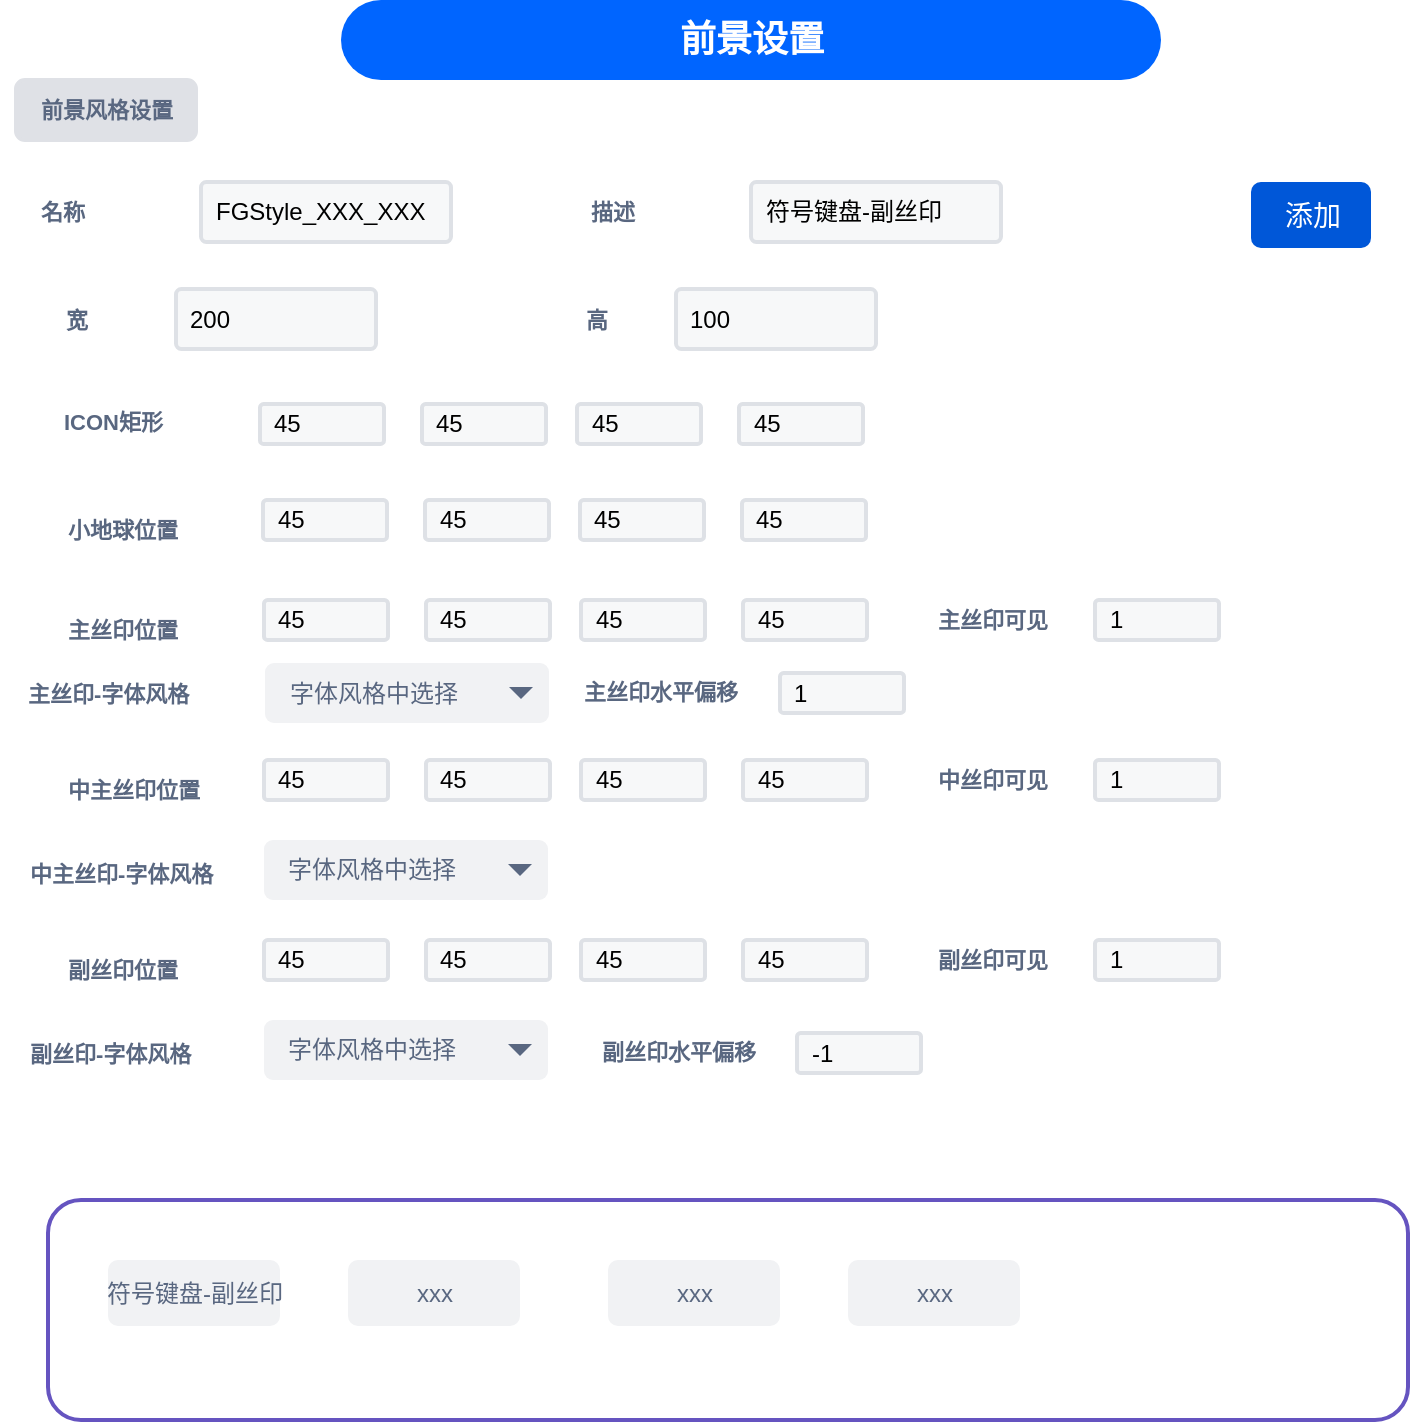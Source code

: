 <mxfile version="12.3.5" type="github" pages="1">
  <diagram id="F2t0CvAlyX9msotLTjHV" name="第 1 页">
    <mxGraphModel dx="1038" dy="572" grid="1" gridSize="10" guides="1" tooltips="1" connect="1" arrows="1" fold="1" page="1" pageScale="1" pageWidth="2339" pageHeight="3300" math="0" shadow="0">
      <root>
        <mxCell id="0"/>
        <mxCell id="1" parent="0"/>
        <mxCell id="jyvKhXXE0eLRTPu1VaxT-2" value="名称" style="fillColor=none;strokeColor=none;html=1;fontSize=11;fontStyle=0;align=center;fontColor=#596780;fontStyle=1;fontSize=11;labelPosition=center;verticalLabelPosition=middle;verticalAlign=middle;" parent="1" vertex="1">
          <mxGeometry x="56.5" y="106" width="60" height="20" as="geometry"/>
        </mxCell>
        <mxCell id="jyvKhXXE0eLRTPu1VaxT-3" value="FGStyle_XXX_XXX" style="rounded=1;arcSize=9;fillColor=#F7F8F9;align=left;spacingLeft=5;strokeColor=#DEE1E6;html=1;strokeWidth=2;fontSize=12" parent="1" vertex="1">
          <mxGeometry x="156.5" y="101" width="125" height="30" as="geometry"/>
        </mxCell>
        <mxCell id="jyvKhXXE0eLRTPu1VaxT-10" value="描述" style="fillColor=none;strokeColor=none;html=1;fontSize=11;fontStyle=0;align=center;fontColor=#596780;fontStyle=1;fontSize=11;labelPosition=center;verticalLabelPosition=middle;verticalAlign=middle;" parent="1" vertex="1">
          <mxGeometry x="331.5" y="106" width="60" height="20" as="geometry"/>
        </mxCell>
        <mxCell id="jyvKhXXE0eLRTPu1VaxT-11" value="符号键盘-副丝印" style="rounded=1;arcSize=9;fillColor=#F7F8F9;align=left;spacingLeft=5;strokeColor=#DEE1E6;html=1;strokeWidth=2;fontSize=12" parent="1" vertex="1">
          <mxGeometry x="431.5" y="101" width="125" height="30" as="geometry"/>
        </mxCell>
        <mxCell id="jyvKhXXE0eLRTPu1VaxT-16" value="添加" style="rounded=1;fillColor=#0057D8;strokeColor=none;fontColor=#ffffff;align=center;verticalAlign=middle;fontStyle=0;fontSize=14;html=1;shadow=0;dashed=0" parent="1" vertex="1">
          <mxGeometry x="681.5" y="101" width="60" height="33" as="geometry"/>
        </mxCell>
        <mxCell id="jyvKhXXE0eLRTPu1VaxT-18" value="" style="dashed=0;html=1;rounded=1;strokeColor=#6554C0;fontSize=12;align=center;fontStyle=1;strokeWidth=2;fontColor=#6554C0" parent="1" vertex="1">
          <mxGeometry x="80" y="610" width="680" height="110" as="geometry"/>
        </mxCell>
        <mxCell id="jyvKhXXE0eLRTPu1VaxT-24" value="符号键盘-副丝印" style="rounded=1;fillColor=#F1F2F4;strokeColor=none;html=1;fontColor=#596780;align=center;verticalAlign=middle;fontStyle=0;fontSize=12" parent="1" vertex="1">
          <mxGeometry x="110" y="640" width="86" height="33" as="geometry"/>
        </mxCell>
        <mxCell id="jyvKhXXE0eLRTPu1VaxT-25" value="xxx" style="rounded=1;fillColor=#F1F2F4;strokeColor=none;html=1;fontColor=#596780;align=center;verticalAlign=middle;fontStyle=0;fontSize=12" parent="1" vertex="1">
          <mxGeometry x="480" y="640" width="86" height="33" as="geometry"/>
        </mxCell>
        <mxCell id="jyvKhXXE0eLRTPu1VaxT-26" value="xxx" style="rounded=1;fillColor=#F1F2F4;strokeColor=none;html=1;fontColor=#596780;align=center;verticalAlign=middle;fontStyle=0;fontSize=12" parent="1" vertex="1">
          <mxGeometry x="360" y="640" width="86" height="33" as="geometry"/>
        </mxCell>
        <mxCell id="jyvKhXXE0eLRTPu1VaxT-27" value="xxx" style="rounded=1;fillColor=#F1F2F4;strokeColor=none;html=1;fontColor=#596780;align=center;verticalAlign=middle;fontStyle=0;fontSize=12" parent="1" vertex="1">
          <mxGeometry x="230" y="640" width="86" height="33" as="geometry"/>
        </mxCell>
        <mxCell id="jyvKhXXE0eLRTPu1VaxT-30" value="&lt;span style=&quot;color: rgb(89 , 103 , 128) ; font-size: 11px ; text-align: left&quot;&gt;前景风格设置&lt;/span&gt;" style="dashed=0;html=1;rounded=1;fillColor=#DFE1E6;strokeColor=#DFE1E6;fontSize=12;align=center;fontStyle=1;strokeWidth=2;fontColor=#42526E" parent="1" vertex="1">
          <mxGeometry x="64" y="50" width="90" height="30" as="geometry"/>
        </mxCell>
        <mxCell id="jyvKhXXE0eLRTPu1VaxT-31" value="ICON矩形" style="fillColor=none;strokeColor=none;html=1;fontSize=11;fontStyle=0;align=left;fontColor=#596780;fontStyle=1;fontSize=11" parent="1" vertex="1">
          <mxGeometry x="86" y="211" width="60" height="20" as="geometry"/>
        </mxCell>
        <mxCell id="jyvKhXXE0eLRTPu1VaxT-32" value="45" style="rounded=1;arcSize=9;fillColor=#F7F8F9;align=left;spacingLeft=5;strokeColor=#DEE1E6;html=1;strokeWidth=2;fontSize=12" parent="1" vertex="1">
          <mxGeometry x="186" y="212" width="62" height="20" as="geometry"/>
        </mxCell>
        <mxCell id="jyvKhXXE0eLRTPu1VaxT-37" value="45" style="rounded=1;arcSize=9;fillColor=#F7F8F9;align=left;spacingLeft=5;strokeColor=#DEE1E6;html=1;strokeWidth=2;fontSize=12" parent="1" vertex="1">
          <mxGeometry x="267" y="212" width="62" height="20" as="geometry"/>
        </mxCell>
        <mxCell id="jyvKhXXE0eLRTPu1VaxT-40" value="45" style="rounded=1;arcSize=9;fillColor=#F7F8F9;align=left;spacingLeft=5;strokeColor=#DEE1E6;html=1;strokeWidth=2;fontSize=12" parent="1" vertex="1">
          <mxGeometry x="344.5" y="212" width="62" height="20" as="geometry"/>
        </mxCell>
        <mxCell id="jyvKhXXE0eLRTPu1VaxT-41" value="45" style="rounded=1;arcSize=9;fillColor=#F7F8F9;align=left;spacingLeft=5;strokeColor=#DEE1E6;html=1;strokeWidth=2;fontSize=12" parent="1" vertex="1">
          <mxGeometry x="425.5" y="212" width="62" height="20" as="geometry"/>
        </mxCell>
        <mxCell id="jyvKhXXE0eLRTPu1VaxT-42" value="小地球位置" style="fillColor=none;strokeColor=none;html=1;fontSize=11;fontStyle=0;align=left;fontColor=#596780;fontStyle=1;fontSize=11" parent="1" vertex="1">
          <mxGeometry x="87.5" y="265" width="60" height="20" as="geometry"/>
        </mxCell>
        <mxCell id="jyvKhXXE0eLRTPu1VaxT-43" value="45" style="rounded=1;arcSize=9;fillColor=#F7F8F9;align=left;spacingLeft=5;strokeColor=#DEE1E6;html=1;strokeWidth=2;fontSize=12" parent="1" vertex="1">
          <mxGeometry x="187.5" y="260" width="62" height="20" as="geometry"/>
        </mxCell>
        <mxCell id="jyvKhXXE0eLRTPu1VaxT-44" value="45" style="rounded=1;arcSize=9;fillColor=#F7F8F9;align=left;spacingLeft=5;strokeColor=#DEE1E6;html=1;strokeWidth=2;fontSize=12" parent="1" vertex="1">
          <mxGeometry x="268.5" y="260" width="62" height="20" as="geometry"/>
        </mxCell>
        <mxCell id="jyvKhXXE0eLRTPu1VaxT-45" value="45" style="rounded=1;arcSize=9;fillColor=#F7F8F9;align=left;spacingLeft=5;strokeColor=#DEE1E6;html=1;strokeWidth=2;fontSize=12" parent="1" vertex="1">
          <mxGeometry x="346" y="260" width="62" height="20" as="geometry"/>
        </mxCell>
        <mxCell id="jyvKhXXE0eLRTPu1VaxT-46" value="45" style="rounded=1;arcSize=9;fillColor=#F7F8F9;align=left;spacingLeft=5;strokeColor=#DEE1E6;html=1;strokeWidth=2;fontSize=12" parent="1" vertex="1">
          <mxGeometry x="427" y="260" width="62" height="20" as="geometry"/>
        </mxCell>
        <mxCell id="jyvKhXXE0eLRTPu1VaxT-47" value="主丝印位置" style="fillColor=none;strokeColor=none;html=1;fontSize=11;fontStyle=0;align=left;fontColor=#596780;fontStyle=1;fontSize=11" parent="1" vertex="1">
          <mxGeometry x="88" y="315" width="60" height="20" as="geometry"/>
        </mxCell>
        <mxCell id="jyvKhXXE0eLRTPu1VaxT-48" value="45" style="rounded=1;arcSize=9;fillColor=#F7F8F9;align=left;spacingLeft=5;strokeColor=#DEE1E6;html=1;strokeWidth=2;fontSize=12" parent="1" vertex="1">
          <mxGeometry x="188" y="310" width="62" height="20" as="geometry"/>
        </mxCell>
        <mxCell id="jyvKhXXE0eLRTPu1VaxT-49" value="45" style="rounded=1;arcSize=9;fillColor=#F7F8F9;align=left;spacingLeft=5;strokeColor=#DEE1E6;html=1;strokeWidth=2;fontSize=12" parent="1" vertex="1">
          <mxGeometry x="269" y="310" width="62" height="20" as="geometry"/>
        </mxCell>
        <mxCell id="jyvKhXXE0eLRTPu1VaxT-50" value="45" style="rounded=1;arcSize=9;fillColor=#F7F8F9;align=left;spacingLeft=5;strokeColor=#DEE1E6;html=1;strokeWidth=2;fontSize=12" parent="1" vertex="1">
          <mxGeometry x="346.5" y="310" width="62" height="20" as="geometry"/>
        </mxCell>
        <mxCell id="jyvKhXXE0eLRTPu1VaxT-51" value="45" style="rounded=1;arcSize=9;fillColor=#F7F8F9;align=left;spacingLeft=5;strokeColor=#DEE1E6;html=1;strokeWidth=2;fontSize=12" parent="1" vertex="1">
          <mxGeometry x="427.5" y="310" width="62" height="20" as="geometry"/>
        </mxCell>
        <mxCell id="jyvKhXXE0eLRTPu1VaxT-52" value="主丝印-字体风格" style="fillColor=none;strokeColor=none;html=1;fontSize=11;fontStyle=0;align=left;fontColor=#596780;fontStyle=1;fontSize=11" parent="1" vertex="1">
          <mxGeometry x="68" y="346.5" width="93" height="20" as="geometry"/>
        </mxCell>
        <mxCell id="jyvKhXXE0eLRTPu1VaxT-55" value="中主丝印位置" style="fillColor=none;strokeColor=none;html=1;fontSize=11;fontStyle=0;align=left;fontColor=#596780;fontStyle=1;fontSize=11" parent="1" vertex="1">
          <mxGeometry x="88" y="395" width="60" height="20" as="geometry"/>
        </mxCell>
        <mxCell id="jyvKhXXE0eLRTPu1VaxT-56" value="45" style="rounded=1;arcSize=9;fillColor=#F7F8F9;align=left;spacingLeft=5;strokeColor=#DEE1E6;html=1;strokeWidth=2;fontSize=12" parent="1" vertex="1">
          <mxGeometry x="188" y="390" width="62" height="20" as="geometry"/>
        </mxCell>
        <mxCell id="jyvKhXXE0eLRTPu1VaxT-57" value="45" style="rounded=1;arcSize=9;fillColor=#F7F8F9;align=left;spacingLeft=5;strokeColor=#DEE1E6;html=1;strokeWidth=2;fontSize=12" parent="1" vertex="1">
          <mxGeometry x="269" y="390" width="62" height="20" as="geometry"/>
        </mxCell>
        <mxCell id="jyvKhXXE0eLRTPu1VaxT-58" value="45" style="rounded=1;arcSize=9;fillColor=#F7F8F9;align=left;spacingLeft=5;strokeColor=#DEE1E6;html=1;strokeWidth=2;fontSize=12" parent="1" vertex="1">
          <mxGeometry x="346.5" y="390" width="62" height="20" as="geometry"/>
        </mxCell>
        <mxCell id="jyvKhXXE0eLRTPu1VaxT-59" value="45" style="rounded=1;arcSize=9;fillColor=#F7F8F9;align=left;spacingLeft=5;strokeColor=#DEE1E6;html=1;strokeWidth=2;fontSize=12" parent="1" vertex="1">
          <mxGeometry x="427.5" y="390" width="62" height="20" as="geometry"/>
        </mxCell>
        <mxCell id="jyvKhXXE0eLRTPu1VaxT-60" value="中主丝印-字体风格" style="fillColor=none;strokeColor=none;html=1;fontSize=11;fontStyle=0;align=left;fontColor=#596780;fontStyle=1;fontSize=11" parent="1" vertex="1">
          <mxGeometry x="68.5" y="436.5" width="93" height="20" as="geometry"/>
        </mxCell>
        <mxCell id="jyvKhXXE0eLRTPu1VaxT-61" value="字体风格中选择" style="rounded=1;fillColor=#F1F2F4;strokeColor=none;html=1;fontColor=#596780;align=left;fontSize=12;spacingLeft=10" parent="1" vertex="1">
          <mxGeometry x="188" y="430" width="142" height="30" as="geometry"/>
        </mxCell>
        <mxCell id="jyvKhXXE0eLRTPu1VaxT-62" value="" style="shape=triangle;direction=south;fillColor=#596780;strokeColor=none;html=1" parent="jyvKhXXE0eLRTPu1VaxT-61" vertex="1">
          <mxGeometry x="1" y="0.5" width="12" height="6" relative="1" as="geometry">
            <mxPoint x="-20" y="-3" as="offset"/>
          </mxGeometry>
        </mxCell>
        <mxCell id="jyvKhXXE0eLRTPu1VaxT-63" value="副丝印位置" style="fillColor=none;strokeColor=none;html=1;fontSize=11;fontStyle=0;align=left;fontColor=#596780;fontStyle=1;fontSize=11" parent="1" vertex="1">
          <mxGeometry x="88" y="485" width="60" height="20" as="geometry"/>
        </mxCell>
        <mxCell id="jyvKhXXE0eLRTPu1VaxT-64" value="45" style="rounded=1;arcSize=9;fillColor=#F7F8F9;align=left;spacingLeft=5;strokeColor=#DEE1E6;html=1;strokeWidth=2;fontSize=12" parent="1" vertex="1">
          <mxGeometry x="188" y="480" width="62" height="20" as="geometry"/>
        </mxCell>
        <mxCell id="jyvKhXXE0eLRTPu1VaxT-65" value="45" style="rounded=1;arcSize=9;fillColor=#F7F8F9;align=left;spacingLeft=5;strokeColor=#DEE1E6;html=1;strokeWidth=2;fontSize=12" parent="1" vertex="1">
          <mxGeometry x="269" y="480" width="62" height="20" as="geometry"/>
        </mxCell>
        <mxCell id="jyvKhXXE0eLRTPu1VaxT-66" value="45" style="rounded=1;arcSize=9;fillColor=#F7F8F9;align=left;spacingLeft=5;strokeColor=#DEE1E6;html=1;strokeWidth=2;fontSize=12" parent="1" vertex="1">
          <mxGeometry x="346.5" y="480" width="62" height="20" as="geometry"/>
        </mxCell>
        <mxCell id="jyvKhXXE0eLRTPu1VaxT-67" value="45" style="rounded=1;arcSize=9;fillColor=#F7F8F9;align=left;spacingLeft=5;strokeColor=#DEE1E6;html=1;strokeWidth=2;fontSize=12" parent="1" vertex="1">
          <mxGeometry x="427.5" y="480" width="62" height="20" as="geometry"/>
        </mxCell>
        <mxCell id="jyvKhXXE0eLRTPu1VaxT-68" value="副丝印-字体风格" style="fillColor=none;strokeColor=none;html=1;fontSize=11;fontStyle=0;align=left;fontColor=#596780;fontStyle=1;fontSize=11" parent="1" vertex="1">
          <mxGeometry x="68.5" y="526.5" width="93" height="20" as="geometry"/>
        </mxCell>
        <mxCell id="jyvKhXXE0eLRTPu1VaxT-69" value="字体风格中选择" style="rounded=1;fillColor=#F1F2F4;strokeColor=none;html=1;fontColor=#596780;align=left;fontSize=12;spacingLeft=10" parent="1" vertex="1">
          <mxGeometry x="188" y="520" width="142" height="30" as="geometry"/>
        </mxCell>
        <mxCell id="jyvKhXXE0eLRTPu1VaxT-70" value="" style="shape=triangle;direction=south;fillColor=#596780;strokeColor=none;html=1" parent="jyvKhXXE0eLRTPu1VaxT-69" vertex="1">
          <mxGeometry x="1" y="0.5" width="12" height="6" relative="1" as="geometry">
            <mxPoint x="-20" y="-3" as="offset"/>
          </mxGeometry>
        </mxCell>
        <mxCell id="jyvKhXXE0eLRTPu1VaxT-71" value="字体风格中选择" style="rounded=1;fillColor=#F1F2F4;strokeColor=none;html=1;fontColor=#596780;align=left;fontSize=12;spacingLeft=10" parent="1" vertex="1">
          <mxGeometry x="188.5" y="341.5" width="142" height="30" as="geometry"/>
        </mxCell>
        <mxCell id="jyvKhXXE0eLRTPu1VaxT-72" value="" style="shape=triangle;direction=south;fillColor=#596780;strokeColor=none;html=1" parent="jyvKhXXE0eLRTPu1VaxT-71" vertex="1">
          <mxGeometry x="1" y="0.5" width="12" height="6" relative="1" as="geometry">
            <mxPoint x="-20" y="-3" as="offset"/>
          </mxGeometry>
        </mxCell>
        <mxCell id="jyvKhXXE0eLRTPu1VaxT-73" value="宽" style="fillColor=none;strokeColor=none;html=1;fontSize=11;fontStyle=0;align=center;fontColor=#596780;fontStyle=1;fontSize=11" parent="1" vertex="1">
          <mxGeometry x="64" y="159.5" width="60" height="20" as="geometry"/>
        </mxCell>
        <mxCell id="jyvKhXXE0eLRTPu1VaxT-74" value="200" style="rounded=1;arcSize=9;fillColor=#F7F8F9;align=left;spacingLeft=5;strokeColor=#DEE1E6;html=1;strokeWidth=2;fontSize=12" parent="1" vertex="1">
          <mxGeometry x="144" y="154.5" width="100" height="30" as="geometry"/>
        </mxCell>
        <mxCell id="jyvKhXXE0eLRTPu1VaxT-75" value="高" style="fillColor=none;strokeColor=none;html=1;fontSize=11;fontStyle=0;align=center;fontColor=#596780;fontStyle=1;fontSize=11" parent="1" vertex="1">
          <mxGeometry x="324" y="159.5" width="60" height="20" as="geometry"/>
        </mxCell>
        <mxCell id="jyvKhXXE0eLRTPu1VaxT-76" value="100" style="rounded=1;arcSize=9;fillColor=#F7F8F9;align=left;spacingLeft=5;strokeColor=#DEE1E6;html=1;strokeWidth=2;fontSize=12" parent="1" vertex="1">
          <mxGeometry x="394" y="154.5" width="100" height="30" as="geometry"/>
        </mxCell>
        <mxCell id="jyvKhXXE0eLRTPu1VaxT-77" value="主丝印水平偏移" style="fillColor=none;strokeColor=none;html=1;fontSize=11;fontStyle=0;align=left;fontColor=#596780;fontStyle=1;fontSize=11" parent="1" vertex="1">
          <mxGeometry x="346" y="347" width="89" height="17" as="geometry"/>
        </mxCell>
        <mxCell id="jyvKhXXE0eLRTPu1VaxT-78" value="1" style="rounded=1;arcSize=9;fillColor=#F7F8F9;align=left;spacingLeft=5;strokeColor=#DEE1E6;html=1;strokeWidth=2;fontSize=12" parent="1" vertex="1">
          <mxGeometry x="446" y="346.5" width="62" height="20" as="geometry"/>
        </mxCell>
        <mxCell id="jyvKhXXE0eLRTPu1VaxT-80" value="副丝印水平偏移" style="fillColor=none;strokeColor=none;html=1;fontSize=11;fontStyle=0;align=left;fontColor=#596780;fontStyle=1;fontSize=11" parent="1" vertex="1">
          <mxGeometry x="354.5" y="527" width="89" height="17" as="geometry"/>
        </mxCell>
        <mxCell id="jyvKhXXE0eLRTPu1VaxT-81" value="-1" style="rounded=1;arcSize=9;fillColor=#F7F8F9;align=left;spacingLeft=5;strokeColor=#DEE1E6;html=1;strokeWidth=2;fontSize=12" parent="1" vertex="1">
          <mxGeometry x="454.5" y="526.5" width="62" height="20" as="geometry"/>
        </mxCell>
        <mxCell id="jyvKhXXE0eLRTPu1VaxT-82" value="主丝印可见" style="fillColor=none;strokeColor=none;html=1;fontSize=11;fontStyle=0;align=left;fontColor=#596780;fontStyle=1;fontSize=11" parent="1" vertex="1">
          <mxGeometry x="523" y="310" width="60" height="20" as="geometry"/>
        </mxCell>
        <mxCell id="jyvKhXXE0eLRTPu1VaxT-83" value="1" style="rounded=1;arcSize=9;fillColor=#F7F8F9;align=left;spacingLeft=5;strokeColor=#DEE1E6;html=1;strokeWidth=2;fontSize=12" parent="1" vertex="1">
          <mxGeometry x="603.5" y="310" width="62" height="20" as="geometry"/>
        </mxCell>
        <mxCell id="jyvKhXXE0eLRTPu1VaxT-84" value="中丝印可见" style="fillColor=none;strokeColor=none;html=1;fontSize=11;fontStyle=0;align=left;fontColor=#596780;fontStyle=1;fontSize=11" parent="1" vertex="1">
          <mxGeometry x="523" y="390" width="60" height="20" as="geometry"/>
        </mxCell>
        <mxCell id="jyvKhXXE0eLRTPu1VaxT-85" value="1" style="rounded=1;arcSize=9;fillColor=#F7F8F9;align=left;spacingLeft=5;strokeColor=#DEE1E6;html=1;strokeWidth=2;fontSize=12" parent="1" vertex="1">
          <mxGeometry x="603.5" y="390" width="62" height="20" as="geometry"/>
        </mxCell>
        <mxCell id="jyvKhXXE0eLRTPu1VaxT-86" value="副丝印可见" style="fillColor=none;strokeColor=none;html=1;fontSize=11;fontStyle=0;align=left;fontColor=#596780;fontStyle=1;fontSize=11" parent="1" vertex="1">
          <mxGeometry x="523" y="480" width="60" height="20" as="geometry"/>
        </mxCell>
        <mxCell id="jyvKhXXE0eLRTPu1VaxT-87" value="1" style="rounded=1;arcSize=9;fillColor=#F7F8F9;align=left;spacingLeft=5;strokeColor=#DEE1E6;html=1;strokeWidth=2;fontSize=12" parent="1" vertex="1">
          <mxGeometry x="603.5" y="480" width="62" height="20" as="geometry"/>
        </mxCell>
        <mxCell id="UC3aawzpcO9CxyrHWoxz-1" value="前景设置" style="rounded=1;fillColor=#0065FF;strokeColor=none;html=1;fontColor=#ffffff;align=center;verticalAlign=middle;whiteSpace=wrap;fontSize=18;fontStyle=1;arcSize=50" vertex="1" parent="1">
          <mxGeometry x="226.5" y="10" width="410" height="40" as="geometry"/>
        </mxCell>
      </root>
    </mxGraphModel>
  </diagram>
</mxfile>
